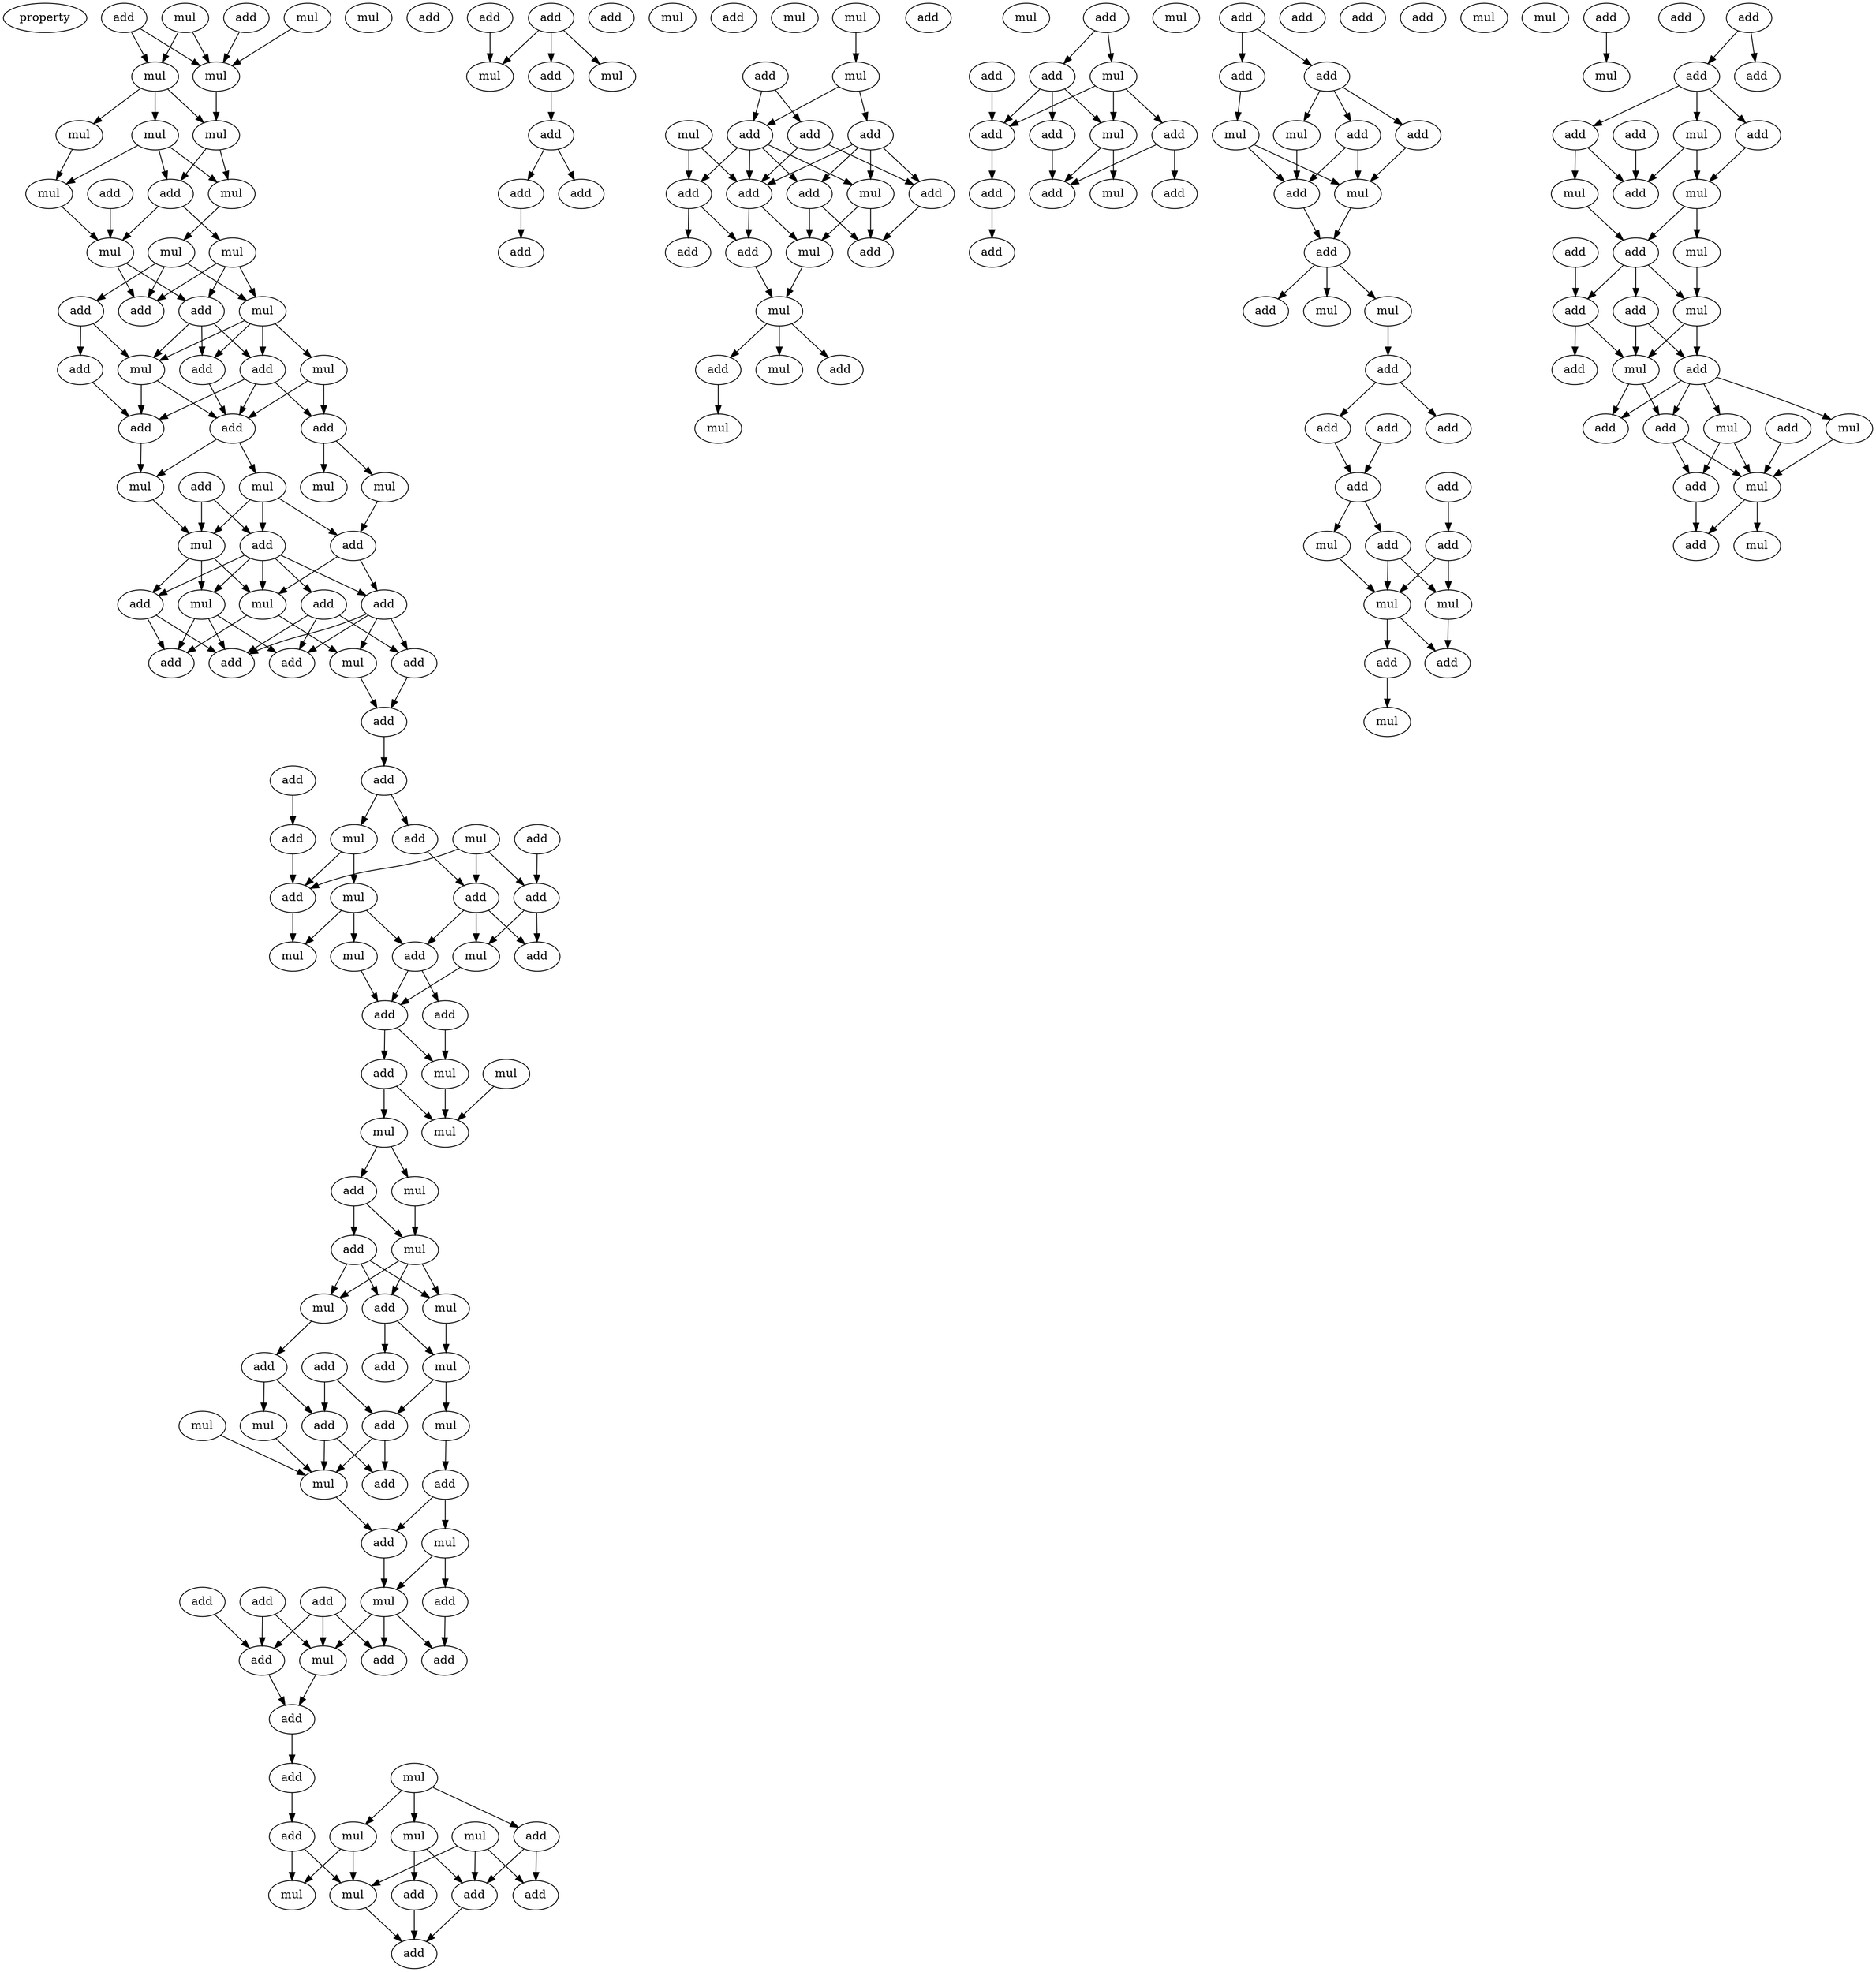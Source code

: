 digraph {
    node [fontcolor=black]
    property [mul=2,lf=1.3]
    0 [ label = add ];
    1 [ label = add ];
    2 [ label = mul ];
    3 [ label = mul ];
    4 [ label = mul ];
    5 [ label = mul ];
    6 [ label = mul ];
    7 [ label = mul ];
    8 [ label = mul ];
    9 [ label = mul ];
    10 [ label = add ];
    11 [ label = add ];
    12 [ label = mul ];
    13 [ label = mul ];
    14 [ label = mul ];
    15 [ label = mul ];
    16 [ label = mul ];
    17 [ label = add ];
    18 [ label = add ];
    19 [ label = add ];
    20 [ label = add ];
    21 [ label = add ];
    22 [ label = add ];
    23 [ label = mul ];
    24 [ label = mul ];
    25 [ label = add ];
    26 [ label = add ];
    27 [ label = add ];
    28 [ label = mul ];
    29 [ label = mul ];
    30 [ label = mul ];
    31 [ label = mul ];
    32 [ label = add ];
    33 [ label = add ];
    34 [ label = mul ];
    35 [ label = add ];
    36 [ label = add ];
    37 [ label = mul ];
    38 [ label = add ];
    39 [ label = add ];
    40 [ label = mul ];
    41 [ label = add ];
    42 [ label = add ];
    43 [ label = add ];
    44 [ label = mul ];
    45 [ label = add ];
    46 [ label = add ];
    47 [ label = add ];
    48 [ label = add ];
    49 [ label = add ];
    50 [ label = mul ];
    51 [ label = add ];
    52 [ label = add ];
    53 [ label = mul ];
    54 [ label = add ];
    55 [ label = mul ];
    56 [ label = add ];
    57 [ label = add ];
    58 [ label = mul ];
    59 [ label = add ];
    60 [ label = mul ];
    61 [ label = add ];
    62 [ label = mul ];
    63 [ label = add ];
    64 [ label = add ];
    65 [ label = mul ];
    66 [ label = mul ];
    67 [ label = add ];
    68 [ label = mul ];
    69 [ label = mul ];
    70 [ label = mul ];
    71 [ label = add ];
    72 [ label = add ];
    73 [ label = mul ];
    74 [ label = mul ];
    75 [ label = mul ];
    76 [ label = add ];
    77 [ label = add ];
    78 [ label = add ];
    79 [ label = mul ];
    80 [ label = add ];
    81 [ label = mul ];
    82 [ label = mul ];
    83 [ label = add ];
    84 [ label = add ];
    85 [ label = mul ];
    86 [ label = add ];
    87 [ label = mul ];
    88 [ label = add ];
    89 [ label = mul ];
    90 [ label = add ];
    91 [ label = add ];
    92 [ label = add ];
    93 [ label = add ];
    94 [ label = mul ];
    95 [ label = add ];
    96 [ label = add ];
    97 [ label = mul ];
    98 [ label = add ];
    99 [ label = add ];
    100 [ label = add ];
    101 [ label = mul ];
    102 [ label = add ];
    103 [ label = mul ];
    104 [ label = add ];
    105 [ label = add ];
    106 [ label = mul ];
    107 [ label = mul ];
    108 [ label = add ];
    109 [ label = add ];
    110 [ label = add ];
    111 [ label = mul ];
    112 [ label = mul ];
    113 [ label = mul ];
    114 [ label = add ];
    115 [ label = add ];
    116 [ label = add ];
    117 [ label = add ];
    118 [ label = add ];
    119 [ label = add ];
    120 [ label = mul ];
    121 [ label = mul ];
    122 [ label = add ];
    123 [ label = add ];
    124 [ label = mul ];
    125 [ label = add ];
    126 [ label = mul ];
    127 [ label = add ];
    128 [ label = add ];
    129 [ label = mul ];
    130 [ label = add ];
    131 [ label = mul ];
    132 [ label = add ];
    133 [ label = add ];
    134 [ label = mul ];
    135 [ label = add ];
    136 [ label = add ];
    137 [ label = add ];
    138 [ label = add ];
    139 [ label = mul ];
    140 [ label = add ];
    141 [ label = add ];
    142 [ label = add ];
    143 [ label = add ];
    144 [ label = mul ];
    145 [ label = mul ];
    146 [ label = add ];
    147 [ label = add ];
    148 [ label = mul ];
    149 [ label = mul ];
    150 [ label = add ];
    151 [ label = mul ];
    152 [ label = add ];
    153 [ label = mul ];
    154 [ label = mul ];
    155 [ label = add ];
    156 [ label = add ];
    157 [ label = add ];
    158 [ label = add ];
    159 [ label = add ];
    160 [ label = mul ];
    161 [ label = add ];
    162 [ label = add ];
    163 [ label = mul ];
    164 [ label = add ];
    165 [ label = add ];
    166 [ label = add ];
    167 [ label = add ];
    168 [ label = add ];
    169 [ label = add ];
    170 [ label = add ];
    171 [ label = add ];
    172 [ label = add ];
    173 [ label = mul ];
    174 [ label = mul ];
    175 [ label = add ];
    176 [ label = mul ];
    177 [ label = add ];
    178 [ label = add ];
    179 [ label = add ];
    180 [ label = mul ];
    181 [ label = mul ];
    182 [ label = mul ];
    183 [ label = add ];
    184 [ label = add ];
    185 [ label = add ];
    186 [ label = add ];
    187 [ label = add ];
    188 [ label = add ];
    189 [ label = mul ];
    190 [ label = add ];
    191 [ label = add ];
    192 [ label = mul ];
    193 [ label = mul ];
    194 [ label = add ];
    195 [ label = mul ];
    196 [ label = add ];
    197 [ label = mul ];
    198 [ label = add ];
    199 [ label = mul ];
    200 [ label = add ];
    201 [ label = add ];
    202 [ label = add ];
    203 [ label = add ];
    204 [ label = add ];
    205 [ label = add ];
    206 [ label = add ];
    207 [ label = mul ];
    208 [ label = mul ];
    209 [ label = mul ];
    210 [ label = add ];
    211 [ label = add ];
    212 [ label = add ];
    213 [ label = mul ];
    214 [ label = add ];
    215 [ label = add ];
    216 [ label = mul ];
    217 [ label = add ];
    218 [ label = mul ];
    219 [ label = add ];
    220 [ label = mul ];
    221 [ label = add ];
    222 [ label = add ];
    223 [ label = mul ];
    224 [ label = add ];
    225 [ label = mul ];
    226 [ label = add ];
    227 [ label = mul ];
    228 [ label = add ];
    0 -> 4 [ name = 0 ];
    1 -> 4 [ name = 1 ];
    1 -> 5 [ name = 2 ];
    2 -> 4 [ name = 3 ];
    2 -> 5 [ name = 4 ];
    3 -> 4 [ name = 5 ];
    4 -> 7 [ name = 6 ];
    5 -> 6 [ name = 7 ];
    5 -> 7 [ name = 8 ];
    5 -> 8 [ name = 9 ];
    6 -> 9 [ name = 10 ];
    6 -> 11 [ name = 11 ];
    6 -> 12 [ name = 12 ];
    7 -> 9 [ name = 13 ];
    7 -> 11 [ name = 14 ];
    8 -> 12 [ name = 15 ];
    9 -> 14 [ name = 16 ];
    10 -> 13 [ name = 17 ];
    11 -> 13 [ name = 18 ];
    11 -> 15 [ name = 19 ];
    12 -> 13 [ name = 20 ];
    13 -> 17 [ name = 21 ];
    13 -> 19 [ name = 22 ];
    14 -> 16 [ name = 23 ];
    14 -> 18 [ name = 24 ];
    14 -> 19 [ name = 25 ];
    15 -> 16 [ name = 26 ];
    15 -> 17 [ name = 27 ];
    15 -> 19 [ name = 28 ];
    16 -> 21 [ name = 29 ];
    16 -> 22 [ name = 30 ];
    16 -> 23 [ name = 31 ];
    16 -> 24 [ name = 32 ];
    17 -> 21 [ name = 33 ];
    17 -> 22 [ name = 34 ];
    17 -> 23 [ name = 35 ];
    18 -> 20 [ name = 36 ];
    18 -> 23 [ name = 37 ];
    20 -> 27 [ name = 38 ];
    21 -> 26 [ name = 39 ];
    22 -> 25 [ name = 40 ];
    22 -> 26 [ name = 41 ];
    22 -> 27 [ name = 42 ];
    23 -> 26 [ name = 43 ];
    23 -> 27 [ name = 44 ];
    24 -> 25 [ name = 45 ];
    24 -> 26 [ name = 46 ];
    25 -> 29 [ name = 47 ];
    25 -> 30 [ name = 48 ];
    26 -> 28 [ name = 49 ];
    26 -> 31 [ name = 50 ];
    27 -> 28 [ name = 51 ];
    28 -> 34 [ name = 52 ];
    30 -> 33 [ name = 53 ];
    31 -> 33 [ name = 54 ];
    31 -> 34 [ name = 55 ];
    31 -> 35 [ name = 56 ];
    32 -> 34 [ name = 57 ];
    32 -> 35 [ name = 58 ];
    33 -> 36 [ name = 59 ];
    33 -> 37 [ name = 60 ];
    34 -> 37 [ name = 61 ];
    34 -> 38 [ name = 62 ];
    34 -> 40 [ name = 63 ];
    35 -> 36 [ name = 64 ];
    35 -> 37 [ name = 65 ];
    35 -> 38 [ name = 66 ];
    35 -> 39 [ name = 67 ];
    35 -> 40 [ name = 68 ];
    36 -> 42 [ name = 69 ];
    36 -> 43 [ name = 70 ];
    36 -> 44 [ name = 71 ];
    36 -> 45 [ name = 72 ];
    37 -> 41 [ name = 73 ];
    37 -> 44 [ name = 74 ];
    38 -> 41 [ name = 75 ];
    38 -> 43 [ name = 76 ];
    39 -> 42 [ name = 77 ];
    39 -> 43 [ name = 78 ];
    39 -> 45 [ name = 79 ];
    40 -> 41 [ name = 80 ];
    40 -> 43 [ name = 81 ];
    40 -> 45 [ name = 82 ];
    42 -> 46 [ name = 83 ];
    44 -> 46 [ name = 84 ];
    46 -> 48 [ name = 85 ];
    47 -> 51 [ name = 86 ];
    48 -> 49 [ name = 87 ];
    48 -> 50 [ name = 88 ];
    49 -> 54 [ name = 89 ];
    50 -> 55 [ name = 90 ];
    50 -> 57 [ name = 91 ];
    51 -> 57 [ name = 92 ];
    52 -> 56 [ name = 93 ];
    53 -> 54 [ name = 94 ];
    53 -> 56 [ name = 95 ];
    53 -> 57 [ name = 96 ];
    54 -> 59 [ name = 97 ];
    54 -> 61 [ name = 98 ];
    54 -> 62 [ name = 99 ];
    55 -> 58 [ name = 100 ];
    55 -> 60 [ name = 101 ];
    55 -> 61 [ name = 102 ];
    56 -> 59 [ name = 103 ];
    56 -> 62 [ name = 104 ];
    57 -> 60 [ name = 105 ];
    58 -> 63 [ name = 106 ];
    61 -> 63 [ name = 107 ];
    61 -> 64 [ name = 108 ];
    62 -> 63 [ name = 109 ];
    63 -> 65 [ name = 110 ];
    63 -> 67 [ name = 111 ];
    64 -> 65 [ name = 112 ];
    65 -> 68 [ name = 113 ];
    66 -> 68 [ name = 114 ];
    67 -> 68 [ name = 115 ];
    67 -> 69 [ name = 116 ];
    69 -> 70 [ name = 117 ];
    69 -> 71 [ name = 118 ];
    70 -> 73 [ name = 119 ];
    71 -> 72 [ name = 120 ];
    71 -> 73 [ name = 121 ];
    72 -> 74 [ name = 122 ];
    72 -> 75 [ name = 123 ];
    72 -> 76 [ name = 124 ];
    73 -> 74 [ name = 125 ];
    73 -> 75 [ name = 126 ];
    73 -> 76 [ name = 127 ];
    74 -> 80 [ name = 128 ];
    75 -> 79 [ name = 129 ];
    76 -> 77 [ name = 130 ];
    76 -> 79 [ name = 131 ];
    78 -> 83 [ name = 132 ];
    78 -> 84 [ name = 133 ];
    79 -> 82 [ name = 134 ];
    79 -> 84 [ name = 135 ];
    80 -> 83 [ name = 136 ];
    80 -> 85 [ name = 137 ];
    81 -> 87 [ name = 138 ];
    82 -> 86 [ name = 139 ];
    83 -> 87 [ name = 140 ];
    83 -> 88 [ name = 141 ];
    84 -> 87 [ name = 142 ];
    84 -> 88 [ name = 143 ];
    85 -> 87 [ name = 144 ];
    86 -> 89 [ name = 145 ];
    86 -> 90 [ name = 146 ];
    87 -> 90 [ name = 147 ];
    89 -> 94 [ name = 148 ];
    89 -> 95 [ name = 149 ];
    90 -> 94 [ name = 150 ];
    91 -> 96 [ name = 151 ];
    92 -> 96 [ name = 152 ];
    92 -> 97 [ name = 153 ];
    93 -> 96 [ name = 154 ];
    93 -> 97 [ name = 155 ];
    93 -> 98 [ name = 156 ];
    94 -> 97 [ name = 157 ];
    94 -> 98 [ name = 158 ];
    94 -> 99 [ name = 159 ];
    95 -> 99 [ name = 160 ];
    96 -> 100 [ name = 161 ];
    97 -> 100 [ name = 162 ];
    100 -> 102 [ name = 163 ];
    101 -> 103 [ name = 164 ];
    101 -> 104 [ name = 165 ];
    101 -> 106 [ name = 166 ];
    102 -> 105 [ name = 167 ];
    103 -> 108 [ name = 168 ];
    103 -> 109 [ name = 169 ];
    104 -> 108 [ name = 170 ];
    104 -> 110 [ name = 171 ];
    105 -> 111 [ name = 172 ];
    105 -> 112 [ name = 173 ];
    106 -> 111 [ name = 174 ];
    106 -> 112 [ name = 175 ];
    107 -> 108 [ name = 176 ];
    107 -> 110 [ name = 177 ];
    107 -> 112 [ name = 178 ];
    108 -> 114 [ name = 179 ];
    109 -> 114 [ name = 180 ];
    112 -> 114 [ name = 181 ];
    116 -> 121 [ name = 182 ];
    117 -> 118 [ name = 183 ];
    117 -> 120 [ name = 184 ];
    117 -> 121 [ name = 185 ];
    118 -> 122 [ name = 186 ];
    122 -> 123 [ name = 187 ];
    122 -> 127 [ name = 188 ];
    123 -> 128 [ name = 189 ];
    129 -> 131 [ name = 190 ];
    130 -> 132 [ name = 191 ];
    130 -> 133 [ name = 192 ];
    131 -> 133 [ name = 193 ];
    131 -> 135 [ name = 194 ];
    132 -> 137 [ name = 195 ];
    132 -> 140 [ name = 196 ];
    133 -> 136 [ name = 197 ];
    133 -> 137 [ name = 198 ];
    133 -> 138 [ name = 199 ];
    133 -> 139 [ name = 200 ];
    134 -> 136 [ name = 201 ];
    134 -> 137 [ name = 202 ];
    135 -> 137 [ name = 203 ];
    135 -> 138 [ name = 204 ];
    135 -> 139 [ name = 205 ];
    135 -> 140 [ name = 206 ];
    136 -> 141 [ name = 207 ];
    136 -> 143 [ name = 208 ];
    137 -> 141 [ name = 209 ];
    137 -> 144 [ name = 210 ];
    138 -> 142 [ name = 211 ];
    138 -> 144 [ name = 212 ];
    139 -> 142 [ name = 213 ];
    139 -> 144 [ name = 214 ];
    140 -> 142 [ name = 215 ];
    141 -> 145 [ name = 216 ];
    144 -> 145 [ name = 217 ];
    145 -> 147 [ name = 218 ];
    145 -> 148 [ name = 219 ];
    145 -> 150 [ name = 220 ];
    147 -> 151 [ name = 221 ];
    152 -> 154 [ name = 222 ];
    152 -> 156 [ name = 223 ];
    154 -> 157 [ name = 224 ];
    154 -> 158 [ name = 225 ];
    154 -> 160 [ name = 226 ];
    155 -> 157 [ name = 227 ];
    156 -> 157 [ name = 228 ];
    156 -> 159 [ name = 229 ];
    156 -> 160 [ name = 230 ];
    157 -> 161 [ name = 231 ];
    158 -> 162 [ name = 232 ];
    158 -> 164 [ name = 233 ];
    159 -> 164 [ name = 234 ];
    160 -> 163 [ name = 235 ];
    160 -> 164 [ name = 236 ];
    161 -> 165 [ name = 237 ];
    166 -> 167 [ name = 238 ];
    166 -> 169 [ name = 239 ];
    167 -> 170 [ name = 240 ];
    167 -> 172 [ name = 241 ];
    167 -> 174 [ name = 242 ];
    169 -> 173 [ name = 243 ];
    170 -> 176 [ name = 244 ];
    172 -> 175 [ name = 245 ];
    172 -> 176 [ name = 246 ];
    173 -> 175 [ name = 247 ];
    173 -> 176 [ name = 248 ];
    174 -> 175 [ name = 249 ];
    175 -> 177 [ name = 250 ];
    176 -> 177 [ name = 251 ];
    177 -> 179 [ name = 252 ];
    177 -> 180 [ name = 253 ];
    177 -> 181 [ name = 254 ];
    181 -> 183 [ name = 255 ];
    183 -> 184 [ name = 256 ];
    183 -> 185 [ name = 257 ];
    184 -> 188 [ name = 258 ];
    186 -> 188 [ name = 259 ];
    187 -> 190 [ name = 260 ];
    188 -> 189 [ name = 261 ];
    188 -> 191 [ name = 262 ];
    189 -> 192 [ name = 263 ];
    190 -> 192 [ name = 264 ];
    190 -> 193 [ name = 265 ];
    191 -> 192 [ name = 266 ];
    191 -> 193 [ name = 267 ];
    192 -> 194 [ name = 268 ];
    192 -> 196 [ name = 269 ];
    193 -> 194 [ name = 270 ];
    196 -> 197 [ name = 271 ];
    198 -> 199 [ name = 272 ];
    201 -> 202 [ name = 273 ];
    201 -> 203 [ name = 274 ];
    202 -> 204 [ name = 275 ];
    202 -> 206 [ name = 276 ];
    202 -> 207 [ name = 277 ];
    204 -> 208 [ name = 278 ];
    204 -> 210 [ name = 279 ];
    205 -> 210 [ name = 280 ];
    206 -> 209 [ name = 281 ];
    207 -> 209 [ name = 282 ];
    207 -> 210 [ name = 283 ];
    208 -> 211 [ name = 284 ];
    209 -> 211 [ name = 285 ];
    209 -> 213 [ name = 286 ];
    211 -> 214 [ name = 287 ];
    211 -> 215 [ name = 288 ];
    211 -> 216 [ name = 289 ];
    212 -> 214 [ name = 290 ];
    213 -> 216 [ name = 291 ];
    214 -> 217 [ name = 292 ];
    214 -> 218 [ name = 293 ];
    215 -> 218 [ name = 294 ];
    215 -> 219 [ name = 295 ];
    216 -> 218 [ name = 296 ];
    216 -> 219 [ name = 297 ];
    218 -> 221 [ name = 298 ];
    218 -> 222 [ name = 299 ];
    219 -> 220 [ name = 300 ];
    219 -> 221 [ name = 301 ];
    219 -> 222 [ name = 302 ];
    219 -> 223 [ name = 303 ];
    220 -> 225 [ name = 304 ];
    220 -> 226 [ name = 305 ];
    222 -> 225 [ name = 306 ];
    222 -> 226 [ name = 307 ];
    223 -> 225 [ name = 308 ];
    224 -> 225 [ name = 309 ];
    225 -> 227 [ name = 310 ];
    225 -> 228 [ name = 311 ];
    226 -> 228 [ name = 312 ];
}
